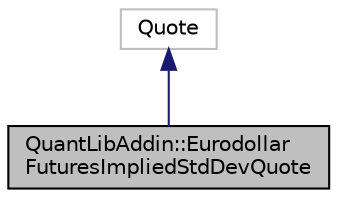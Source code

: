 digraph "QuantLibAddin::EurodollarFuturesImpliedStdDevQuote"
{
  edge [fontname="Helvetica",fontsize="10",labelfontname="Helvetica",labelfontsize="10"];
  node [fontname="Helvetica",fontsize="10",shape=record];
  Node2 [label="QuantLibAddin::Eurodollar\lFuturesImpliedStdDevQuote",height=0.2,width=0.4,color="black", fillcolor="grey75", style="filled", fontcolor="black"];
  Node3 -> Node2 [dir="back",color="midnightblue",fontsize="10",style="solid",fontname="Helvetica"];
  Node3 [label="Quote",height=0.2,width=0.4,color="grey75", fillcolor="white", style="filled"];
}
